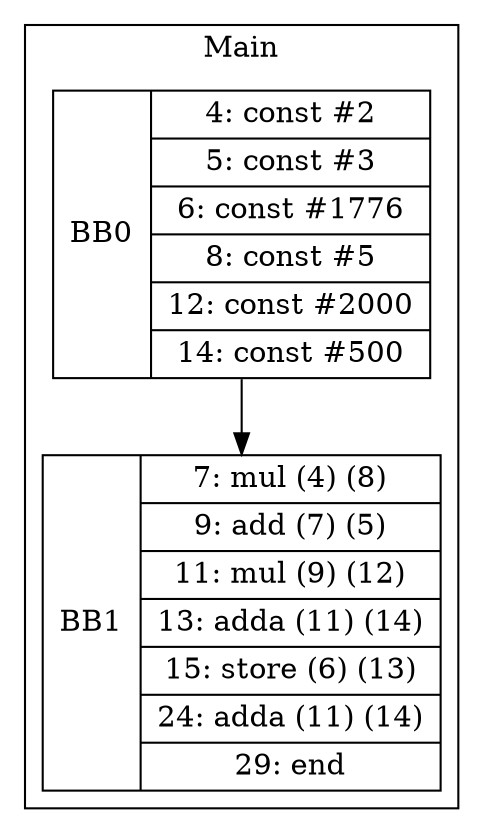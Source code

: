 digraph G {
node [shape=record];
subgraph cluster_main{
label = "Main";
BB0 [shape=record, label="<b>BB0|{4: const #2|5: const #3|6: const #1776|8: const #5|12: const #2000|14: const #500}"];
BB1 [shape=record, label="<b>BB1|{7: mul (4) (8)|9: add (7) (5)|11: mul (9) (12)|13: adda (11) (14)|15: store (6) (13)|24: adda (11) (14)|29: end}"];
}
BB0:s -> BB1:n ;
}

